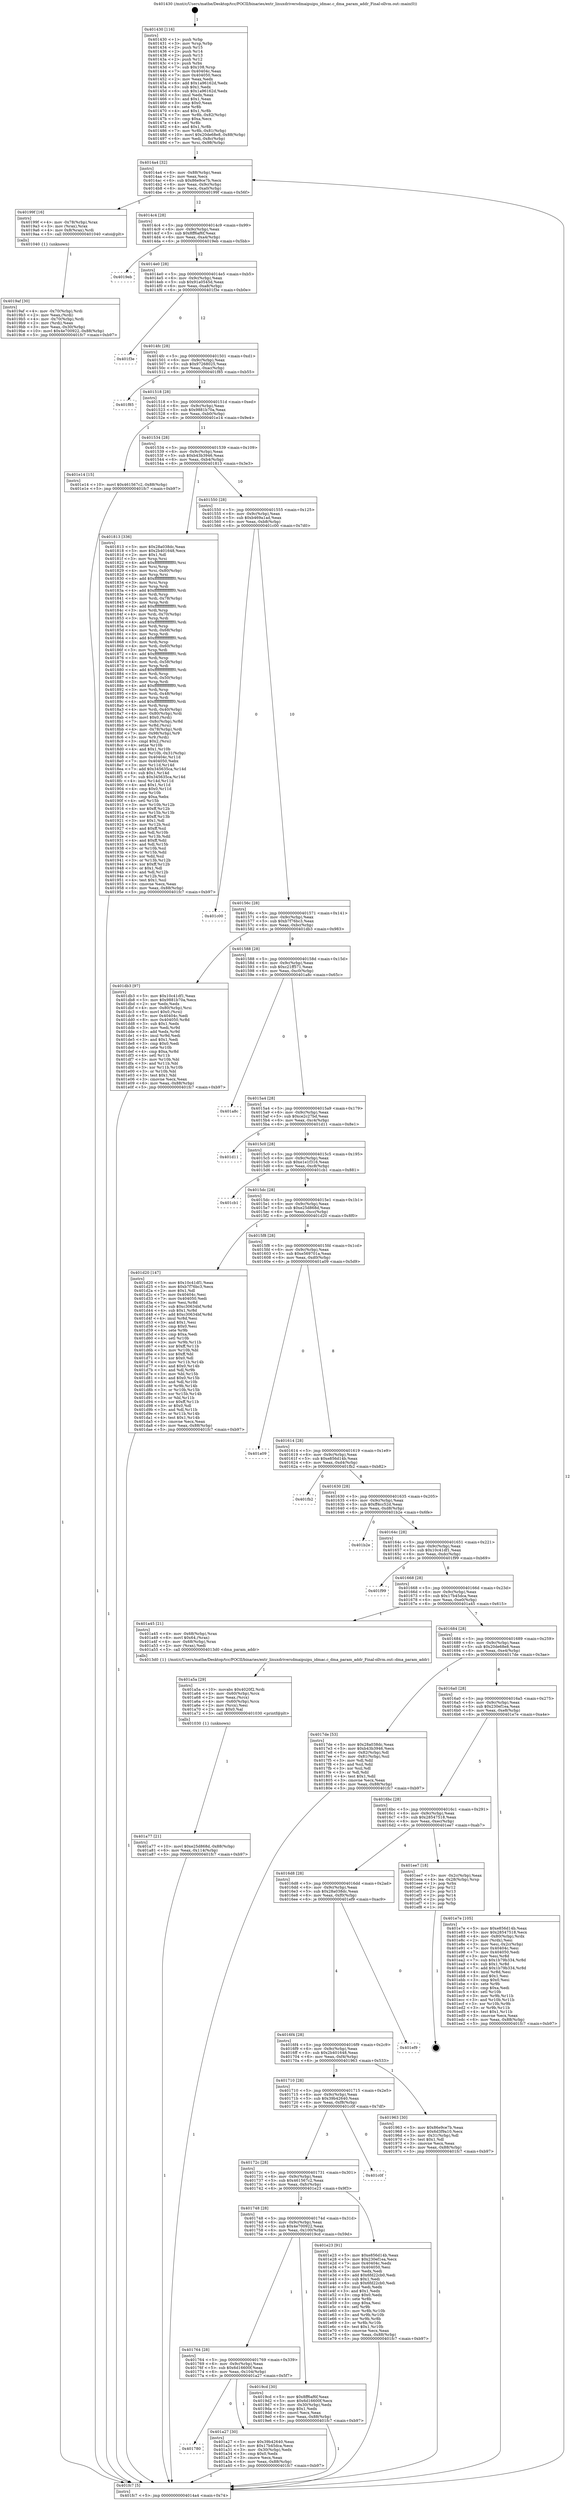 digraph "0x401430" {
  label = "0x401430 (/mnt/c/Users/mathe/Desktop/tcc/POCII/binaries/extr_linuxdriversdmaipuipu_idmac.c_dma_param_addr_Final-ollvm.out::main(0))"
  labelloc = "t"
  node[shape=record]

  Entry [label="",width=0.3,height=0.3,shape=circle,fillcolor=black,style=filled]
  "0x4014a4" [label="{
     0x4014a4 [32]\l
     | [instrs]\l
     &nbsp;&nbsp;0x4014a4 \<+6\>: mov -0x88(%rbp),%eax\l
     &nbsp;&nbsp;0x4014aa \<+2\>: mov %eax,%ecx\l
     &nbsp;&nbsp;0x4014ac \<+6\>: sub $0x86e9ce7b,%ecx\l
     &nbsp;&nbsp;0x4014b2 \<+6\>: mov %eax,-0x9c(%rbp)\l
     &nbsp;&nbsp;0x4014b8 \<+6\>: mov %ecx,-0xa0(%rbp)\l
     &nbsp;&nbsp;0x4014be \<+6\>: je 000000000040199f \<main+0x56f\>\l
  }"]
  "0x40199f" [label="{
     0x40199f [16]\l
     | [instrs]\l
     &nbsp;&nbsp;0x40199f \<+4\>: mov -0x78(%rbp),%rax\l
     &nbsp;&nbsp;0x4019a3 \<+3\>: mov (%rax),%rax\l
     &nbsp;&nbsp;0x4019a6 \<+4\>: mov 0x8(%rax),%rdi\l
     &nbsp;&nbsp;0x4019aa \<+5\>: call 0000000000401040 \<atoi@plt\>\l
     | [calls]\l
     &nbsp;&nbsp;0x401040 \{1\} (unknown)\l
  }"]
  "0x4014c4" [label="{
     0x4014c4 [28]\l
     | [instrs]\l
     &nbsp;&nbsp;0x4014c4 \<+5\>: jmp 00000000004014c9 \<main+0x99\>\l
     &nbsp;&nbsp;0x4014c9 \<+6\>: mov -0x9c(%rbp),%eax\l
     &nbsp;&nbsp;0x4014cf \<+5\>: sub $0x8ff6af6f,%eax\l
     &nbsp;&nbsp;0x4014d4 \<+6\>: mov %eax,-0xa4(%rbp)\l
     &nbsp;&nbsp;0x4014da \<+6\>: je 00000000004019eb \<main+0x5bb\>\l
  }"]
  Exit [label="",width=0.3,height=0.3,shape=circle,fillcolor=black,style=filled,peripheries=2]
  "0x4019eb" [label="{
     0x4019eb\l
  }", style=dashed]
  "0x4014e0" [label="{
     0x4014e0 [28]\l
     | [instrs]\l
     &nbsp;&nbsp;0x4014e0 \<+5\>: jmp 00000000004014e5 \<main+0xb5\>\l
     &nbsp;&nbsp;0x4014e5 \<+6\>: mov -0x9c(%rbp),%eax\l
     &nbsp;&nbsp;0x4014eb \<+5\>: sub $0x91a0545d,%eax\l
     &nbsp;&nbsp;0x4014f0 \<+6\>: mov %eax,-0xa8(%rbp)\l
     &nbsp;&nbsp;0x4014f6 \<+6\>: je 0000000000401f3e \<main+0xb0e\>\l
  }"]
  "0x401a77" [label="{
     0x401a77 [21]\l
     | [instrs]\l
     &nbsp;&nbsp;0x401a77 \<+10\>: movl $0xe25d868d,-0x88(%rbp)\l
     &nbsp;&nbsp;0x401a81 \<+6\>: mov %eax,-0x114(%rbp)\l
     &nbsp;&nbsp;0x401a87 \<+5\>: jmp 0000000000401fc7 \<main+0xb97\>\l
  }"]
  "0x401f3e" [label="{
     0x401f3e\l
  }", style=dashed]
  "0x4014fc" [label="{
     0x4014fc [28]\l
     | [instrs]\l
     &nbsp;&nbsp;0x4014fc \<+5\>: jmp 0000000000401501 \<main+0xd1\>\l
     &nbsp;&nbsp;0x401501 \<+6\>: mov -0x9c(%rbp),%eax\l
     &nbsp;&nbsp;0x401507 \<+5\>: sub $0x97268025,%eax\l
     &nbsp;&nbsp;0x40150c \<+6\>: mov %eax,-0xac(%rbp)\l
     &nbsp;&nbsp;0x401512 \<+6\>: je 0000000000401f85 \<main+0xb55\>\l
  }"]
  "0x401a5a" [label="{
     0x401a5a [29]\l
     | [instrs]\l
     &nbsp;&nbsp;0x401a5a \<+10\>: movabs $0x4020f2,%rdi\l
     &nbsp;&nbsp;0x401a64 \<+4\>: mov -0x60(%rbp),%rcx\l
     &nbsp;&nbsp;0x401a68 \<+2\>: mov %eax,(%rcx)\l
     &nbsp;&nbsp;0x401a6a \<+4\>: mov -0x60(%rbp),%rcx\l
     &nbsp;&nbsp;0x401a6e \<+2\>: mov (%rcx),%esi\l
     &nbsp;&nbsp;0x401a70 \<+2\>: mov $0x0,%al\l
     &nbsp;&nbsp;0x401a72 \<+5\>: call 0000000000401030 \<printf@plt\>\l
     | [calls]\l
     &nbsp;&nbsp;0x401030 \{1\} (unknown)\l
  }"]
  "0x401f85" [label="{
     0x401f85\l
  }", style=dashed]
  "0x401518" [label="{
     0x401518 [28]\l
     | [instrs]\l
     &nbsp;&nbsp;0x401518 \<+5\>: jmp 000000000040151d \<main+0xed\>\l
     &nbsp;&nbsp;0x40151d \<+6\>: mov -0x9c(%rbp),%eax\l
     &nbsp;&nbsp;0x401523 \<+5\>: sub $0x9881b70a,%eax\l
     &nbsp;&nbsp;0x401528 \<+6\>: mov %eax,-0xb0(%rbp)\l
     &nbsp;&nbsp;0x40152e \<+6\>: je 0000000000401e14 \<main+0x9e4\>\l
  }"]
  "0x401780" [label="{
     0x401780\l
  }", style=dashed]
  "0x401e14" [label="{
     0x401e14 [15]\l
     | [instrs]\l
     &nbsp;&nbsp;0x401e14 \<+10\>: movl $0x461567c2,-0x88(%rbp)\l
     &nbsp;&nbsp;0x401e1e \<+5\>: jmp 0000000000401fc7 \<main+0xb97\>\l
  }"]
  "0x401534" [label="{
     0x401534 [28]\l
     | [instrs]\l
     &nbsp;&nbsp;0x401534 \<+5\>: jmp 0000000000401539 \<main+0x109\>\l
     &nbsp;&nbsp;0x401539 \<+6\>: mov -0x9c(%rbp),%eax\l
     &nbsp;&nbsp;0x40153f \<+5\>: sub $0xb43b3946,%eax\l
     &nbsp;&nbsp;0x401544 \<+6\>: mov %eax,-0xb4(%rbp)\l
     &nbsp;&nbsp;0x40154a \<+6\>: je 0000000000401813 \<main+0x3e3\>\l
  }"]
  "0x401a27" [label="{
     0x401a27 [30]\l
     | [instrs]\l
     &nbsp;&nbsp;0x401a27 \<+5\>: mov $0x39b42640,%eax\l
     &nbsp;&nbsp;0x401a2c \<+5\>: mov $0x17b45dca,%ecx\l
     &nbsp;&nbsp;0x401a31 \<+3\>: mov -0x30(%rbp),%edx\l
     &nbsp;&nbsp;0x401a34 \<+3\>: cmp $0x0,%edx\l
     &nbsp;&nbsp;0x401a37 \<+3\>: cmove %ecx,%eax\l
     &nbsp;&nbsp;0x401a3a \<+6\>: mov %eax,-0x88(%rbp)\l
     &nbsp;&nbsp;0x401a40 \<+5\>: jmp 0000000000401fc7 \<main+0xb97\>\l
  }"]
  "0x401813" [label="{
     0x401813 [336]\l
     | [instrs]\l
     &nbsp;&nbsp;0x401813 \<+5\>: mov $0x28a038dc,%eax\l
     &nbsp;&nbsp;0x401818 \<+5\>: mov $0x2b401648,%ecx\l
     &nbsp;&nbsp;0x40181d \<+2\>: mov $0x1,%dl\l
     &nbsp;&nbsp;0x40181f \<+3\>: mov %rsp,%rsi\l
     &nbsp;&nbsp;0x401822 \<+4\>: add $0xfffffffffffffff0,%rsi\l
     &nbsp;&nbsp;0x401826 \<+3\>: mov %rsi,%rsp\l
     &nbsp;&nbsp;0x401829 \<+4\>: mov %rsi,-0x80(%rbp)\l
     &nbsp;&nbsp;0x40182d \<+3\>: mov %rsp,%rsi\l
     &nbsp;&nbsp;0x401830 \<+4\>: add $0xfffffffffffffff0,%rsi\l
     &nbsp;&nbsp;0x401834 \<+3\>: mov %rsi,%rsp\l
     &nbsp;&nbsp;0x401837 \<+3\>: mov %rsp,%rdi\l
     &nbsp;&nbsp;0x40183a \<+4\>: add $0xfffffffffffffff0,%rdi\l
     &nbsp;&nbsp;0x40183e \<+3\>: mov %rdi,%rsp\l
     &nbsp;&nbsp;0x401841 \<+4\>: mov %rdi,-0x78(%rbp)\l
     &nbsp;&nbsp;0x401845 \<+3\>: mov %rsp,%rdi\l
     &nbsp;&nbsp;0x401848 \<+4\>: add $0xfffffffffffffff0,%rdi\l
     &nbsp;&nbsp;0x40184c \<+3\>: mov %rdi,%rsp\l
     &nbsp;&nbsp;0x40184f \<+4\>: mov %rdi,-0x70(%rbp)\l
     &nbsp;&nbsp;0x401853 \<+3\>: mov %rsp,%rdi\l
     &nbsp;&nbsp;0x401856 \<+4\>: add $0xfffffffffffffff0,%rdi\l
     &nbsp;&nbsp;0x40185a \<+3\>: mov %rdi,%rsp\l
     &nbsp;&nbsp;0x40185d \<+4\>: mov %rdi,-0x68(%rbp)\l
     &nbsp;&nbsp;0x401861 \<+3\>: mov %rsp,%rdi\l
     &nbsp;&nbsp;0x401864 \<+4\>: add $0xfffffffffffffff0,%rdi\l
     &nbsp;&nbsp;0x401868 \<+3\>: mov %rdi,%rsp\l
     &nbsp;&nbsp;0x40186b \<+4\>: mov %rdi,-0x60(%rbp)\l
     &nbsp;&nbsp;0x40186f \<+3\>: mov %rsp,%rdi\l
     &nbsp;&nbsp;0x401872 \<+4\>: add $0xfffffffffffffff0,%rdi\l
     &nbsp;&nbsp;0x401876 \<+3\>: mov %rdi,%rsp\l
     &nbsp;&nbsp;0x401879 \<+4\>: mov %rdi,-0x58(%rbp)\l
     &nbsp;&nbsp;0x40187d \<+3\>: mov %rsp,%rdi\l
     &nbsp;&nbsp;0x401880 \<+4\>: add $0xfffffffffffffff0,%rdi\l
     &nbsp;&nbsp;0x401884 \<+3\>: mov %rdi,%rsp\l
     &nbsp;&nbsp;0x401887 \<+4\>: mov %rdi,-0x50(%rbp)\l
     &nbsp;&nbsp;0x40188b \<+3\>: mov %rsp,%rdi\l
     &nbsp;&nbsp;0x40188e \<+4\>: add $0xfffffffffffffff0,%rdi\l
     &nbsp;&nbsp;0x401892 \<+3\>: mov %rdi,%rsp\l
     &nbsp;&nbsp;0x401895 \<+4\>: mov %rdi,-0x48(%rbp)\l
     &nbsp;&nbsp;0x401899 \<+3\>: mov %rsp,%rdi\l
     &nbsp;&nbsp;0x40189c \<+4\>: add $0xfffffffffffffff0,%rdi\l
     &nbsp;&nbsp;0x4018a0 \<+3\>: mov %rdi,%rsp\l
     &nbsp;&nbsp;0x4018a3 \<+4\>: mov %rdi,-0x40(%rbp)\l
     &nbsp;&nbsp;0x4018a7 \<+4\>: mov -0x80(%rbp),%rdi\l
     &nbsp;&nbsp;0x4018ab \<+6\>: movl $0x0,(%rdi)\l
     &nbsp;&nbsp;0x4018b1 \<+7\>: mov -0x8c(%rbp),%r8d\l
     &nbsp;&nbsp;0x4018b8 \<+3\>: mov %r8d,(%rsi)\l
     &nbsp;&nbsp;0x4018bb \<+4\>: mov -0x78(%rbp),%rdi\l
     &nbsp;&nbsp;0x4018bf \<+7\>: mov -0x98(%rbp),%r9\l
     &nbsp;&nbsp;0x4018c6 \<+3\>: mov %r9,(%rdi)\l
     &nbsp;&nbsp;0x4018c9 \<+3\>: cmpl $0x2,(%rsi)\l
     &nbsp;&nbsp;0x4018cc \<+4\>: setne %r10b\l
     &nbsp;&nbsp;0x4018d0 \<+4\>: and $0x1,%r10b\l
     &nbsp;&nbsp;0x4018d4 \<+4\>: mov %r10b,-0x31(%rbp)\l
     &nbsp;&nbsp;0x4018d8 \<+8\>: mov 0x40404c,%r11d\l
     &nbsp;&nbsp;0x4018e0 \<+7\>: mov 0x404050,%ebx\l
     &nbsp;&nbsp;0x4018e7 \<+3\>: mov %r11d,%r14d\l
     &nbsp;&nbsp;0x4018ea \<+7\>: add $0x345635ca,%r14d\l
     &nbsp;&nbsp;0x4018f1 \<+4\>: sub $0x1,%r14d\l
     &nbsp;&nbsp;0x4018f5 \<+7\>: sub $0x345635ca,%r14d\l
     &nbsp;&nbsp;0x4018fc \<+4\>: imul %r14d,%r11d\l
     &nbsp;&nbsp;0x401900 \<+4\>: and $0x1,%r11d\l
     &nbsp;&nbsp;0x401904 \<+4\>: cmp $0x0,%r11d\l
     &nbsp;&nbsp;0x401908 \<+4\>: sete %r10b\l
     &nbsp;&nbsp;0x40190c \<+3\>: cmp $0xa,%ebx\l
     &nbsp;&nbsp;0x40190f \<+4\>: setl %r15b\l
     &nbsp;&nbsp;0x401913 \<+3\>: mov %r10b,%r12b\l
     &nbsp;&nbsp;0x401916 \<+4\>: xor $0xff,%r12b\l
     &nbsp;&nbsp;0x40191a \<+3\>: mov %r15b,%r13b\l
     &nbsp;&nbsp;0x40191d \<+4\>: xor $0xff,%r13b\l
     &nbsp;&nbsp;0x401921 \<+3\>: xor $0x1,%dl\l
     &nbsp;&nbsp;0x401924 \<+3\>: mov %r12b,%sil\l
     &nbsp;&nbsp;0x401927 \<+4\>: and $0xff,%sil\l
     &nbsp;&nbsp;0x40192b \<+3\>: and %dl,%r10b\l
     &nbsp;&nbsp;0x40192e \<+3\>: mov %r13b,%dil\l
     &nbsp;&nbsp;0x401931 \<+4\>: and $0xff,%dil\l
     &nbsp;&nbsp;0x401935 \<+3\>: and %dl,%r15b\l
     &nbsp;&nbsp;0x401938 \<+3\>: or %r10b,%sil\l
     &nbsp;&nbsp;0x40193b \<+3\>: or %r15b,%dil\l
     &nbsp;&nbsp;0x40193e \<+3\>: xor %dil,%sil\l
     &nbsp;&nbsp;0x401941 \<+3\>: or %r13b,%r12b\l
     &nbsp;&nbsp;0x401944 \<+4\>: xor $0xff,%r12b\l
     &nbsp;&nbsp;0x401948 \<+3\>: or $0x1,%dl\l
     &nbsp;&nbsp;0x40194b \<+3\>: and %dl,%r12b\l
     &nbsp;&nbsp;0x40194e \<+3\>: or %r12b,%sil\l
     &nbsp;&nbsp;0x401951 \<+4\>: test $0x1,%sil\l
     &nbsp;&nbsp;0x401955 \<+3\>: cmovne %ecx,%eax\l
     &nbsp;&nbsp;0x401958 \<+6\>: mov %eax,-0x88(%rbp)\l
     &nbsp;&nbsp;0x40195e \<+5\>: jmp 0000000000401fc7 \<main+0xb97\>\l
  }"]
  "0x401550" [label="{
     0x401550 [28]\l
     | [instrs]\l
     &nbsp;&nbsp;0x401550 \<+5\>: jmp 0000000000401555 \<main+0x125\>\l
     &nbsp;&nbsp;0x401555 \<+6\>: mov -0x9c(%rbp),%eax\l
     &nbsp;&nbsp;0x40155b \<+5\>: sub $0xb469a1ad,%eax\l
     &nbsp;&nbsp;0x401560 \<+6\>: mov %eax,-0xb8(%rbp)\l
     &nbsp;&nbsp;0x401566 \<+6\>: je 0000000000401c00 \<main+0x7d0\>\l
  }"]
  "0x401764" [label="{
     0x401764 [28]\l
     | [instrs]\l
     &nbsp;&nbsp;0x401764 \<+5\>: jmp 0000000000401769 \<main+0x339\>\l
     &nbsp;&nbsp;0x401769 \<+6\>: mov -0x9c(%rbp),%eax\l
     &nbsp;&nbsp;0x40176f \<+5\>: sub $0x6d16600f,%eax\l
     &nbsp;&nbsp;0x401774 \<+6\>: mov %eax,-0x104(%rbp)\l
     &nbsp;&nbsp;0x40177a \<+6\>: je 0000000000401a27 \<main+0x5f7\>\l
  }"]
  "0x401c00" [label="{
     0x401c00\l
  }", style=dashed]
  "0x40156c" [label="{
     0x40156c [28]\l
     | [instrs]\l
     &nbsp;&nbsp;0x40156c \<+5\>: jmp 0000000000401571 \<main+0x141\>\l
     &nbsp;&nbsp;0x401571 \<+6\>: mov -0x9c(%rbp),%eax\l
     &nbsp;&nbsp;0x401577 \<+5\>: sub $0xb7f76bc3,%eax\l
     &nbsp;&nbsp;0x40157c \<+6\>: mov %eax,-0xbc(%rbp)\l
     &nbsp;&nbsp;0x401582 \<+6\>: je 0000000000401db3 \<main+0x983\>\l
  }"]
  "0x4019cd" [label="{
     0x4019cd [30]\l
     | [instrs]\l
     &nbsp;&nbsp;0x4019cd \<+5\>: mov $0x8ff6af6f,%eax\l
     &nbsp;&nbsp;0x4019d2 \<+5\>: mov $0x6d16600f,%ecx\l
     &nbsp;&nbsp;0x4019d7 \<+3\>: mov -0x30(%rbp),%edx\l
     &nbsp;&nbsp;0x4019da \<+3\>: cmp $0x1,%edx\l
     &nbsp;&nbsp;0x4019dd \<+3\>: cmovl %ecx,%eax\l
     &nbsp;&nbsp;0x4019e0 \<+6\>: mov %eax,-0x88(%rbp)\l
     &nbsp;&nbsp;0x4019e6 \<+5\>: jmp 0000000000401fc7 \<main+0xb97\>\l
  }"]
  "0x401db3" [label="{
     0x401db3 [97]\l
     | [instrs]\l
     &nbsp;&nbsp;0x401db3 \<+5\>: mov $0x10c41df1,%eax\l
     &nbsp;&nbsp;0x401db8 \<+5\>: mov $0x9881b70a,%ecx\l
     &nbsp;&nbsp;0x401dbd \<+2\>: xor %edx,%edx\l
     &nbsp;&nbsp;0x401dbf \<+4\>: mov -0x80(%rbp),%rsi\l
     &nbsp;&nbsp;0x401dc3 \<+6\>: movl $0x0,(%rsi)\l
     &nbsp;&nbsp;0x401dc9 \<+7\>: mov 0x40404c,%edi\l
     &nbsp;&nbsp;0x401dd0 \<+8\>: mov 0x404050,%r8d\l
     &nbsp;&nbsp;0x401dd8 \<+3\>: sub $0x1,%edx\l
     &nbsp;&nbsp;0x401ddb \<+3\>: mov %edi,%r9d\l
     &nbsp;&nbsp;0x401dde \<+3\>: add %edx,%r9d\l
     &nbsp;&nbsp;0x401de1 \<+4\>: imul %r9d,%edi\l
     &nbsp;&nbsp;0x401de5 \<+3\>: and $0x1,%edi\l
     &nbsp;&nbsp;0x401de8 \<+3\>: cmp $0x0,%edi\l
     &nbsp;&nbsp;0x401deb \<+4\>: sete %r10b\l
     &nbsp;&nbsp;0x401def \<+4\>: cmp $0xa,%r8d\l
     &nbsp;&nbsp;0x401df3 \<+4\>: setl %r11b\l
     &nbsp;&nbsp;0x401df7 \<+3\>: mov %r10b,%bl\l
     &nbsp;&nbsp;0x401dfa \<+3\>: and %r11b,%bl\l
     &nbsp;&nbsp;0x401dfd \<+3\>: xor %r11b,%r10b\l
     &nbsp;&nbsp;0x401e00 \<+3\>: or %r10b,%bl\l
     &nbsp;&nbsp;0x401e03 \<+3\>: test $0x1,%bl\l
     &nbsp;&nbsp;0x401e06 \<+3\>: cmovne %ecx,%eax\l
     &nbsp;&nbsp;0x401e09 \<+6\>: mov %eax,-0x88(%rbp)\l
     &nbsp;&nbsp;0x401e0f \<+5\>: jmp 0000000000401fc7 \<main+0xb97\>\l
  }"]
  "0x401588" [label="{
     0x401588 [28]\l
     | [instrs]\l
     &nbsp;&nbsp;0x401588 \<+5\>: jmp 000000000040158d \<main+0x15d\>\l
     &nbsp;&nbsp;0x40158d \<+6\>: mov -0x9c(%rbp),%eax\l
     &nbsp;&nbsp;0x401593 \<+5\>: sub $0xc21ff571,%eax\l
     &nbsp;&nbsp;0x401598 \<+6\>: mov %eax,-0xc0(%rbp)\l
     &nbsp;&nbsp;0x40159e \<+6\>: je 0000000000401a8c \<main+0x65c\>\l
  }"]
  "0x401748" [label="{
     0x401748 [28]\l
     | [instrs]\l
     &nbsp;&nbsp;0x401748 \<+5\>: jmp 000000000040174d \<main+0x31d\>\l
     &nbsp;&nbsp;0x40174d \<+6\>: mov -0x9c(%rbp),%eax\l
     &nbsp;&nbsp;0x401753 \<+5\>: sub $0x4e700922,%eax\l
     &nbsp;&nbsp;0x401758 \<+6\>: mov %eax,-0x100(%rbp)\l
     &nbsp;&nbsp;0x40175e \<+6\>: je 00000000004019cd \<main+0x59d\>\l
  }"]
  "0x401a8c" [label="{
     0x401a8c\l
  }", style=dashed]
  "0x4015a4" [label="{
     0x4015a4 [28]\l
     | [instrs]\l
     &nbsp;&nbsp;0x4015a4 \<+5\>: jmp 00000000004015a9 \<main+0x179\>\l
     &nbsp;&nbsp;0x4015a9 \<+6\>: mov -0x9c(%rbp),%eax\l
     &nbsp;&nbsp;0x4015af \<+5\>: sub $0xce2c27bd,%eax\l
     &nbsp;&nbsp;0x4015b4 \<+6\>: mov %eax,-0xc4(%rbp)\l
     &nbsp;&nbsp;0x4015ba \<+6\>: je 0000000000401d11 \<main+0x8e1\>\l
  }"]
  "0x401e23" [label="{
     0x401e23 [91]\l
     | [instrs]\l
     &nbsp;&nbsp;0x401e23 \<+5\>: mov $0xe856d14b,%eax\l
     &nbsp;&nbsp;0x401e28 \<+5\>: mov $0x230ef1ea,%ecx\l
     &nbsp;&nbsp;0x401e2d \<+7\>: mov 0x40404c,%edx\l
     &nbsp;&nbsp;0x401e34 \<+7\>: mov 0x404050,%esi\l
     &nbsp;&nbsp;0x401e3b \<+2\>: mov %edx,%edi\l
     &nbsp;&nbsp;0x401e3d \<+6\>: add $0x6fd22cb0,%edi\l
     &nbsp;&nbsp;0x401e43 \<+3\>: sub $0x1,%edi\l
     &nbsp;&nbsp;0x401e46 \<+6\>: sub $0x6fd22cb0,%edi\l
     &nbsp;&nbsp;0x401e4c \<+3\>: imul %edi,%edx\l
     &nbsp;&nbsp;0x401e4f \<+3\>: and $0x1,%edx\l
     &nbsp;&nbsp;0x401e52 \<+3\>: cmp $0x0,%edx\l
     &nbsp;&nbsp;0x401e55 \<+4\>: sete %r8b\l
     &nbsp;&nbsp;0x401e59 \<+3\>: cmp $0xa,%esi\l
     &nbsp;&nbsp;0x401e5c \<+4\>: setl %r9b\l
     &nbsp;&nbsp;0x401e60 \<+3\>: mov %r8b,%r10b\l
     &nbsp;&nbsp;0x401e63 \<+3\>: and %r9b,%r10b\l
     &nbsp;&nbsp;0x401e66 \<+3\>: xor %r9b,%r8b\l
     &nbsp;&nbsp;0x401e69 \<+3\>: or %r8b,%r10b\l
     &nbsp;&nbsp;0x401e6c \<+4\>: test $0x1,%r10b\l
     &nbsp;&nbsp;0x401e70 \<+3\>: cmovne %ecx,%eax\l
     &nbsp;&nbsp;0x401e73 \<+6\>: mov %eax,-0x88(%rbp)\l
     &nbsp;&nbsp;0x401e79 \<+5\>: jmp 0000000000401fc7 \<main+0xb97\>\l
  }"]
  "0x401d11" [label="{
     0x401d11\l
  }", style=dashed]
  "0x4015c0" [label="{
     0x4015c0 [28]\l
     | [instrs]\l
     &nbsp;&nbsp;0x4015c0 \<+5\>: jmp 00000000004015c5 \<main+0x195\>\l
     &nbsp;&nbsp;0x4015c5 \<+6\>: mov -0x9c(%rbp),%eax\l
     &nbsp;&nbsp;0x4015cb \<+5\>: sub $0xe1e1f316,%eax\l
     &nbsp;&nbsp;0x4015d0 \<+6\>: mov %eax,-0xc8(%rbp)\l
     &nbsp;&nbsp;0x4015d6 \<+6\>: je 0000000000401cb1 \<main+0x881\>\l
  }"]
  "0x40172c" [label="{
     0x40172c [28]\l
     | [instrs]\l
     &nbsp;&nbsp;0x40172c \<+5\>: jmp 0000000000401731 \<main+0x301\>\l
     &nbsp;&nbsp;0x401731 \<+6\>: mov -0x9c(%rbp),%eax\l
     &nbsp;&nbsp;0x401737 \<+5\>: sub $0x461567c2,%eax\l
     &nbsp;&nbsp;0x40173c \<+6\>: mov %eax,-0xfc(%rbp)\l
     &nbsp;&nbsp;0x401742 \<+6\>: je 0000000000401e23 \<main+0x9f3\>\l
  }"]
  "0x401cb1" [label="{
     0x401cb1\l
  }", style=dashed]
  "0x4015dc" [label="{
     0x4015dc [28]\l
     | [instrs]\l
     &nbsp;&nbsp;0x4015dc \<+5\>: jmp 00000000004015e1 \<main+0x1b1\>\l
     &nbsp;&nbsp;0x4015e1 \<+6\>: mov -0x9c(%rbp),%eax\l
     &nbsp;&nbsp;0x4015e7 \<+5\>: sub $0xe25d868d,%eax\l
     &nbsp;&nbsp;0x4015ec \<+6\>: mov %eax,-0xcc(%rbp)\l
     &nbsp;&nbsp;0x4015f2 \<+6\>: je 0000000000401d20 \<main+0x8f0\>\l
  }"]
  "0x401c0f" [label="{
     0x401c0f\l
  }", style=dashed]
  "0x401d20" [label="{
     0x401d20 [147]\l
     | [instrs]\l
     &nbsp;&nbsp;0x401d20 \<+5\>: mov $0x10c41df1,%eax\l
     &nbsp;&nbsp;0x401d25 \<+5\>: mov $0xb7f76bc3,%ecx\l
     &nbsp;&nbsp;0x401d2a \<+2\>: mov $0x1,%dl\l
     &nbsp;&nbsp;0x401d2c \<+7\>: mov 0x40404c,%esi\l
     &nbsp;&nbsp;0x401d33 \<+7\>: mov 0x404050,%edi\l
     &nbsp;&nbsp;0x401d3a \<+3\>: mov %esi,%r8d\l
     &nbsp;&nbsp;0x401d3d \<+7\>: sub $0xc30634bf,%r8d\l
     &nbsp;&nbsp;0x401d44 \<+4\>: sub $0x1,%r8d\l
     &nbsp;&nbsp;0x401d48 \<+7\>: add $0xc30634bf,%r8d\l
     &nbsp;&nbsp;0x401d4f \<+4\>: imul %r8d,%esi\l
     &nbsp;&nbsp;0x401d53 \<+3\>: and $0x1,%esi\l
     &nbsp;&nbsp;0x401d56 \<+3\>: cmp $0x0,%esi\l
     &nbsp;&nbsp;0x401d59 \<+4\>: sete %r9b\l
     &nbsp;&nbsp;0x401d5d \<+3\>: cmp $0xa,%edi\l
     &nbsp;&nbsp;0x401d60 \<+4\>: setl %r10b\l
     &nbsp;&nbsp;0x401d64 \<+3\>: mov %r9b,%r11b\l
     &nbsp;&nbsp;0x401d67 \<+4\>: xor $0xff,%r11b\l
     &nbsp;&nbsp;0x401d6b \<+3\>: mov %r10b,%bl\l
     &nbsp;&nbsp;0x401d6e \<+3\>: xor $0xff,%bl\l
     &nbsp;&nbsp;0x401d71 \<+3\>: xor $0x0,%dl\l
     &nbsp;&nbsp;0x401d74 \<+3\>: mov %r11b,%r14b\l
     &nbsp;&nbsp;0x401d77 \<+4\>: and $0x0,%r14b\l
     &nbsp;&nbsp;0x401d7b \<+3\>: and %dl,%r9b\l
     &nbsp;&nbsp;0x401d7e \<+3\>: mov %bl,%r15b\l
     &nbsp;&nbsp;0x401d81 \<+4\>: and $0x0,%r15b\l
     &nbsp;&nbsp;0x401d85 \<+3\>: and %dl,%r10b\l
     &nbsp;&nbsp;0x401d88 \<+3\>: or %r9b,%r14b\l
     &nbsp;&nbsp;0x401d8b \<+3\>: or %r10b,%r15b\l
     &nbsp;&nbsp;0x401d8e \<+3\>: xor %r15b,%r14b\l
     &nbsp;&nbsp;0x401d91 \<+3\>: or %bl,%r11b\l
     &nbsp;&nbsp;0x401d94 \<+4\>: xor $0xff,%r11b\l
     &nbsp;&nbsp;0x401d98 \<+3\>: or $0x0,%dl\l
     &nbsp;&nbsp;0x401d9b \<+3\>: and %dl,%r11b\l
     &nbsp;&nbsp;0x401d9e \<+3\>: or %r11b,%r14b\l
     &nbsp;&nbsp;0x401da1 \<+4\>: test $0x1,%r14b\l
     &nbsp;&nbsp;0x401da5 \<+3\>: cmovne %ecx,%eax\l
     &nbsp;&nbsp;0x401da8 \<+6\>: mov %eax,-0x88(%rbp)\l
     &nbsp;&nbsp;0x401dae \<+5\>: jmp 0000000000401fc7 \<main+0xb97\>\l
  }"]
  "0x4015f8" [label="{
     0x4015f8 [28]\l
     | [instrs]\l
     &nbsp;&nbsp;0x4015f8 \<+5\>: jmp 00000000004015fd \<main+0x1cd\>\l
     &nbsp;&nbsp;0x4015fd \<+6\>: mov -0x9c(%rbp),%eax\l
     &nbsp;&nbsp;0x401603 \<+5\>: sub $0xe569701a,%eax\l
     &nbsp;&nbsp;0x401608 \<+6\>: mov %eax,-0xd0(%rbp)\l
     &nbsp;&nbsp;0x40160e \<+6\>: je 0000000000401a09 \<main+0x5d9\>\l
  }"]
  "0x4019af" [label="{
     0x4019af [30]\l
     | [instrs]\l
     &nbsp;&nbsp;0x4019af \<+4\>: mov -0x70(%rbp),%rdi\l
     &nbsp;&nbsp;0x4019b3 \<+2\>: mov %eax,(%rdi)\l
     &nbsp;&nbsp;0x4019b5 \<+4\>: mov -0x70(%rbp),%rdi\l
     &nbsp;&nbsp;0x4019b9 \<+2\>: mov (%rdi),%eax\l
     &nbsp;&nbsp;0x4019bb \<+3\>: mov %eax,-0x30(%rbp)\l
     &nbsp;&nbsp;0x4019be \<+10\>: movl $0x4e700922,-0x88(%rbp)\l
     &nbsp;&nbsp;0x4019c8 \<+5\>: jmp 0000000000401fc7 \<main+0xb97\>\l
  }"]
  "0x401a09" [label="{
     0x401a09\l
  }", style=dashed]
  "0x401614" [label="{
     0x401614 [28]\l
     | [instrs]\l
     &nbsp;&nbsp;0x401614 \<+5\>: jmp 0000000000401619 \<main+0x1e9\>\l
     &nbsp;&nbsp;0x401619 \<+6\>: mov -0x9c(%rbp),%eax\l
     &nbsp;&nbsp;0x40161f \<+5\>: sub $0xe856d14b,%eax\l
     &nbsp;&nbsp;0x401624 \<+6\>: mov %eax,-0xd4(%rbp)\l
     &nbsp;&nbsp;0x40162a \<+6\>: je 0000000000401fb2 \<main+0xb82\>\l
  }"]
  "0x401710" [label="{
     0x401710 [28]\l
     | [instrs]\l
     &nbsp;&nbsp;0x401710 \<+5\>: jmp 0000000000401715 \<main+0x2e5\>\l
     &nbsp;&nbsp;0x401715 \<+6\>: mov -0x9c(%rbp),%eax\l
     &nbsp;&nbsp;0x40171b \<+5\>: sub $0x39b42640,%eax\l
     &nbsp;&nbsp;0x401720 \<+6\>: mov %eax,-0xf8(%rbp)\l
     &nbsp;&nbsp;0x401726 \<+6\>: je 0000000000401c0f \<main+0x7df\>\l
  }"]
  "0x401fb2" [label="{
     0x401fb2\l
  }", style=dashed]
  "0x401630" [label="{
     0x401630 [28]\l
     | [instrs]\l
     &nbsp;&nbsp;0x401630 \<+5\>: jmp 0000000000401635 \<main+0x205\>\l
     &nbsp;&nbsp;0x401635 \<+6\>: mov -0x9c(%rbp),%eax\l
     &nbsp;&nbsp;0x40163b \<+5\>: sub $0xff4cc52d,%eax\l
     &nbsp;&nbsp;0x401640 \<+6\>: mov %eax,-0xd8(%rbp)\l
     &nbsp;&nbsp;0x401646 \<+6\>: je 0000000000401b2e \<main+0x6fe\>\l
  }"]
  "0x401963" [label="{
     0x401963 [30]\l
     | [instrs]\l
     &nbsp;&nbsp;0x401963 \<+5\>: mov $0x86e9ce7b,%eax\l
     &nbsp;&nbsp;0x401968 \<+5\>: mov $0x6d3f9a10,%ecx\l
     &nbsp;&nbsp;0x40196d \<+3\>: mov -0x31(%rbp),%dl\l
     &nbsp;&nbsp;0x401970 \<+3\>: test $0x1,%dl\l
     &nbsp;&nbsp;0x401973 \<+3\>: cmovne %ecx,%eax\l
     &nbsp;&nbsp;0x401976 \<+6\>: mov %eax,-0x88(%rbp)\l
     &nbsp;&nbsp;0x40197c \<+5\>: jmp 0000000000401fc7 \<main+0xb97\>\l
  }"]
  "0x401b2e" [label="{
     0x401b2e\l
  }", style=dashed]
  "0x40164c" [label="{
     0x40164c [28]\l
     | [instrs]\l
     &nbsp;&nbsp;0x40164c \<+5\>: jmp 0000000000401651 \<main+0x221\>\l
     &nbsp;&nbsp;0x401651 \<+6\>: mov -0x9c(%rbp),%eax\l
     &nbsp;&nbsp;0x401657 \<+5\>: sub $0x10c41df1,%eax\l
     &nbsp;&nbsp;0x40165c \<+6\>: mov %eax,-0xdc(%rbp)\l
     &nbsp;&nbsp;0x401662 \<+6\>: je 0000000000401f99 \<main+0xb69\>\l
  }"]
  "0x4016f4" [label="{
     0x4016f4 [28]\l
     | [instrs]\l
     &nbsp;&nbsp;0x4016f4 \<+5\>: jmp 00000000004016f9 \<main+0x2c9\>\l
     &nbsp;&nbsp;0x4016f9 \<+6\>: mov -0x9c(%rbp),%eax\l
     &nbsp;&nbsp;0x4016ff \<+5\>: sub $0x2b401648,%eax\l
     &nbsp;&nbsp;0x401704 \<+6\>: mov %eax,-0xf4(%rbp)\l
     &nbsp;&nbsp;0x40170a \<+6\>: je 0000000000401963 \<main+0x533\>\l
  }"]
  "0x401f99" [label="{
     0x401f99\l
  }", style=dashed]
  "0x401668" [label="{
     0x401668 [28]\l
     | [instrs]\l
     &nbsp;&nbsp;0x401668 \<+5\>: jmp 000000000040166d \<main+0x23d\>\l
     &nbsp;&nbsp;0x40166d \<+6\>: mov -0x9c(%rbp),%eax\l
     &nbsp;&nbsp;0x401673 \<+5\>: sub $0x17b45dca,%eax\l
     &nbsp;&nbsp;0x401678 \<+6\>: mov %eax,-0xe0(%rbp)\l
     &nbsp;&nbsp;0x40167e \<+6\>: je 0000000000401a45 \<main+0x615\>\l
  }"]
  "0x401ef9" [label="{
     0x401ef9\l
  }", style=dashed]
  "0x401a45" [label="{
     0x401a45 [21]\l
     | [instrs]\l
     &nbsp;&nbsp;0x401a45 \<+4\>: mov -0x68(%rbp),%rax\l
     &nbsp;&nbsp;0x401a49 \<+6\>: movl $0x64,(%rax)\l
     &nbsp;&nbsp;0x401a4f \<+4\>: mov -0x68(%rbp),%rax\l
     &nbsp;&nbsp;0x401a53 \<+2\>: mov (%rax),%edi\l
     &nbsp;&nbsp;0x401a55 \<+5\>: call 00000000004013d0 \<dma_param_addr\>\l
     | [calls]\l
     &nbsp;&nbsp;0x4013d0 \{1\} (/mnt/c/Users/mathe/Desktop/tcc/POCII/binaries/extr_linuxdriversdmaipuipu_idmac.c_dma_param_addr_Final-ollvm.out::dma_param_addr)\l
  }"]
  "0x401684" [label="{
     0x401684 [28]\l
     | [instrs]\l
     &nbsp;&nbsp;0x401684 \<+5\>: jmp 0000000000401689 \<main+0x259\>\l
     &nbsp;&nbsp;0x401689 \<+6\>: mov -0x9c(%rbp),%eax\l
     &nbsp;&nbsp;0x40168f \<+5\>: sub $0x20de68e8,%eax\l
     &nbsp;&nbsp;0x401694 \<+6\>: mov %eax,-0xe4(%rbp)\l
     &nbsp;&nbsp;0x40169a \<+6\>: je 00000000004017de \<main+0x3ae\>\l
  }"]
  "0x4016d8" [label="{
     0x4016d8 [28]\l
     | [instrs]\l
     &nbsp;&nbsp;0x4016d8 \<+5\>: jmp 00000000004016dd \<main+0x2ad\>\l
     &nbsp;&nbsp;0x4016dd \<+6\>: mov -0x9c(%rbp),%eax\l
     &nbsp;&nbsp;0x4016e3 \<+5\>: sub $0x28a038dc,%eax\l
     &nbsp;&nbsp;0x4016e8 \<+6\>: mov %eax,-0xf0(%rbp)\l
     &nbsp;&nbsp;0x4016ee \<+6\>: je 0000000000401ef9 \<main+0xac9\>\l
  }"]
  "0x4017de" [label="{
     0x4017de [53]\l
     | [instrs]\l
     &nbsp;&nbsp;0x4017de \<+5\>: mov $0x28a038dc,%eax\l
     &nbsp;&nbsp;0x4017e3 \<+5\>: mov $0xb43b3946,%ecx\l
     &nbsp;&nbsp;0x4017e8 \<+6\>: mov -0x82(%rbp),%dl\l
     &nbsp;&nbsp;0x4017ee \<+7\>: mov -0x81(%rbp),%sil\l
     &nbsp;&nbsp;0x4017f5 \<+3\>: mov %dl,%dil\l
     &nbsp;&nbsp;0x4017f8 \<+3\>: and %sil,%dil\l
     &nbsp;&nbsp;0x4017fb \<+3\>: xor %sil,%dl\l
     &nbsp;&nbsp;0x4017fe \<+3\>: or %dl,%dil\l
     &nbsp;&nbsp;0x401801 \<+4\>: test $0x1,%dil\l
     &nbsp;&nbsp;0x401805 \<+3\>: cmovne %ecx,%eax\l
     &nbsp;&nbsp;0x401808 \<+6\>: mov %eax,-0x88(%rbp)\l
     &nbsp;&nbsp;0x40180e \<+5\>: jmp 0000000000401fc7 \<main+0xb97\>\l
  }"]
  "0x4016a0" [label="{
     0x4016a0 [28]\l
     | [instrs]\l
     &nbsp;&nbsp;0x4016a0 \<+5\>: jmp 00000000004016a5 \<main+0x275\>\l
     &nbsp;&nbsp;0x4016a5 \<+6\>: mov -0x9c(%rbp),%eax\l
     &nbsp;&nbsp;0x4016ab \<+5\>: sub $0x230ef1ea,%eax\l
     &nbsp;&nbsp;0x4016b0 \<+6\>: mov %eax,-0xe8(%rbp)\l
     &nbsp;&nbsp;0x4016b6 \<+6\>: je 0000000000401e7e \<main+0xa4e\>\l
  }"]
  "0x401fc7" [label="{
     0x401fc7 [5]\l
     | [instrs]\l
     &nbsp;&nbsp;0x401fc7 \<+5\>: jmp 00000000004014a4 \<main+0x74\>\l
  }"]
  "0x401430" [label="{
     0x401430 [116]\l
     | [instrs]\l
     &nbsp;&nbsp;0x401430 \<+1\>: push %rbp\l
     &nbsp;&nbsp;0x401431 \<+3\>: mov %rsp,%rbp\l
     &nbsp;&nbsp;0x401434 \<+2\>: push %r15\l
     &nbsp;&nbsp;0x401436 \<+2\>: push %r14\l
     &nbsp;&nbsp;0x401438 \<+2\>: push %r13\l
     &nbsp;&nbsp;0x40143a \<+2\>: push %r12\l
     &nbsp;&nbsp;0x40143c \<+1\>: push %rbx\l
     &nbsp;&nbsp;0x40143d \<+7\>: sub $0x108,%rsp\l
     &nbsp;&nbsp;0x401444 \<+7\>: mov 0x40404c,%eax\l
     &nbsp;&nbsp;0x40144b \<+7\>: mov 0x404050,%ecx\l
     &nbsp;&nbsp;0x401452 \<+2\>: mov %eax,%edx\l
     &nbsp;&nbsp;0x401454 \<+6\>: add $0x1a96162d,%edx\l
     &nbsp;&nbsp;0x40145a \<+3\>: sub $0x1,%edx\l
     &nbsp;&nbsp;0x40145d \<+6\>: sub $0x1a96162d,%edx\l
     &nbsp;&nbsp;0x401463 \<+3\>: imul %edx,%eax\l
     &nbsp;&nbsp;0x401466 \<+3\>: and $0x1,%eax\l
     &nbsp;&nbsp;0x401469 \<+3\>: cmp $0x0,%eax\l
     &nbsp;&nbsp;0x40146c \<+4\>: sete %r8b\l
     &nbsp;&nbsp;0x401470 \<+4\>: and $0x1,%r8b\l
     &nbsp;&nbsp;0x401474 \<+7\>: mov %r8b,-0x82(%rbp)\l
     &nbsp;&nbsp;0x40147b \<+3\>: cmp $0xa,%ecx\l
     &nbsp;&nbsp;0x40147e \<+4\>: setl %r8b\l
     &nbsp;&nbsp;0x401482 \<+4\>: and $0x1,%r8b\l
     &nbsp;&nbsp;0x401486 \<+7\>: mov %r8b,-0x81(%rbp)\l
     &nbsp;&nbsp;0x40148d \<+10\>: movl $0x20de68e8,-0x88(%rbp)\l
     &nbsp;&nbsp;0x401497 \<+6\>: mov %edi,-0x8c(%rbp)\l
     &nbsp;&nbsp;0x40149d \<+7\>: mov %rsi,-0x98(%rbp)\l
  }"]
  "0x401ee7" [label="{
     0x401ee7 [18]\l
     | [instrs]\l
     &nbsp;&nbsp;0x401ee7 \<+3\>: mov -0x2c(%rbp),%eax\l
     &nbsp;&nbsp;0x401eea \<+4\>: lea -0x28(%rbp),%rsp\l
     &nbsp;&nbsp;0x401eee \<+1\>: pop %rbx\l
     &nbsp;&nbsp;0x401eef \<+2\>: pop %r12\l
     &nbsp;&nbsp;0x401ef1 \<+2\>: pop %r13\l
     &nbsp;&nbsp;0x401ef3 \<+2\>: pop %r14\l
     &nbsp;&nbsp;0x401ef5 \<+2\>: pop %r15\l
     &nbsp;&nbsp;0x401ef7 \<+1\>: pop %rbp\l
     &nbsp;&nbsp;0x401ef8 \<+1\>: ret\l
  }"]
  "0x4016bc" [label="{
     0x4016bc [28]\l
     | [instrs]\l
     &nbsp;&nbsp;0x4016bc \<+5\>: jmp 00000000004016c1 \<main+0x291\>\l
     &nbsp;&nbsp;0x4016c1 \<+6\>: mov -0x9c(%rbp),%eax\l
     &nbsp;&nbsp;0x4016c7 \<+5\>: sub $0x28547518,%eax\l
     &nbsp;&nbsp;0x4016cc \<+6\>: mov %eax,-0xec(%rbp)\l
     &nbsp;&nbsp;0x4016d2 \<+6\>: je 0000000000401ee7 \<main+0xab7\>\l
  }"]
  "0x401e7e" [label="{
     0x401e7e [105]\l
     | [instrs]\l
     &nbsp;&nbsp;0x401e7e \<+5\>: mov $0xe856d14b,%eax\l
     &nbsp;&nbsp;0x401e83 \<+5\>: mov $0x28547518,%ecx\l
     &nbsp;&nbsp;0x401e88 \<+4\>: mov -0x80(%rbp),%rdx\l
     &nbsp;&nbsp;0x401e8c \<+2\>: mov (%rdx),%esi\l
     &nbsp;&nbsp;0x401e8e \<+3\>: mov %esi,-0x2c(%rbp)\l
     &nbsp;&nbsp;0x401e91 \<+7\>: mov 0x40404c,%esi\l
     &nbsp;&nbsp;0x401e98 \<+7\>: mov 0x404050,%edi\l
     &nbsp;&nbsp;0x401e9f \<+3\>: mov %esi,%r8d\l
     &nbsp;&nbsp;0x401ea2 \<+7\>: sub $0x1b79b334,%r8d\l
     &nbsp;&nbsp;0x401ea9 \<+4\>: sub $0x1,%r8d\l
     &nbsp;&nbsp;0x401ead \<+7\>: add $0x1b79b334,%r8d\l
     &nbsp;&nbsp;0x401eb4 \<+4\>: imul %r8d,%esi\l
     &nbsp;&nbsp;0x401eb8 \<+3\>: and $0x1,%esi\l
     &nbsp;&nbsp;0x401ebb \<+3\>: cmp $0x0,%esi\l
     &nbsp;&nbsp;0x401ebe \<+4\>: sete %r9b\l
     &nbsp;&nbsp;0x401ec2 \<+3\>: cmp $0xa,%edi\l
     &nbsp;&nbsp;0x401ec5 \<+4\>: setl %r10b\l
     &nbsp;&nbsp;0x401ec9 \<+3\>: mov %r9b,%r11b\l
     &nbsp;&nbsp;0x401ecc \<+3\>: and %r10b,%r11b\l
     &nbsp;&nbsp;0x401ecf \<+3\>: xor %r10b,%r9b\l
     &nbsp;&nbsp;0x401ed2 \<+3\>: or %r9b,%r11b\l
     &nbsp;&nbsp;0x401ed5 \<+4\>: test $0x1,%r11b\l
     &nbsp;&nbsp;0x401ed9 \<+3\>: cmovne %ecx,%eax\l
     &nbsp;&nbsp;0x401edc \<+6\>: mov %eax,-0x88(%rbp)\l
     &nbsp;&nbsp;0x401ee2 \<+5\>: jmp 0000000000401fc7 \<main+0xb97\>\l
  }"]
  Entry -> "0x401430" [label=" 1"]
  "0x4014a4" -> "0x40199f" [label=" 1"]
  "0x4014a4" -> "0x4014c4" [label=" 12"]
  "0x401ee7" -> Exit [label=" 1"]
  "0x4014c4" -> "0x4019eb" [label=" 0"]
  "0x4014c4" -> "0x4014e0" [label=" 12"]
  "0x401e7e" -> "0x401fc7" [label=" 1"]
  "0x4014e0" -> "0x401f3e" [label=" 0"]
  "0x4014e0" -> "0x4014fc" [label=" 12"]
  "0x401e23" -> "0x401fc7" [label=" 1"]
  "0x4014fc" -> "0x401f85" [label=" 0"]
  "0x4014fc" -> "0x401518" [label=" 12"]
  "0x401e14" -> "0x401fc7" [label=" 1"]
  "0x401518" -> "0x401e14" [label=" 1"]
  "0x401518" -> "0x401534" [label=" 11"]
  "0x401db3" -> "0x401fc7" [label=" 1"]
  "0x401534" -> "0x401813" [label=" 1"]
  "0x401534" -> "0x401550" [label=" 10"]
  "0x401d20" -> "0x401fc7" [label=" 1"]
  "0x401550" -> "0x401c00" [label=" 0"]
  "0x401550" -> "0x40156c" [label=" 10"]
  "0x401a5a" -> "0x401a77" [label=" 1"]
  "0x40156c" -> "0x401db3" [label=" 1"]
  "0x40156c" -> "0x401588" [label=" 9"]
  "0x401a45" -> "0x401a5a" [label=" 1"]
  "0x401588" -> "0x401a8c" [label=" 0"]
  "0x401588" -> "0x4015a4" [label=" 9"]
  "0x401764" -> "0x401780" [label=" 0"]
  "0x4015a4" -> "0x401d11" [label=" 0"]
  "0x4015a4" -> "0x4015c0" [label=" 9"]
  "0x401764" -> "0x401a27" [label=" 1"]
  "0x4015c0" -> "0x401cb1" [label=" 0"]
  "0x4015c0" -> "0x4015dc" [label=" 9"]
  "0x4019cd" -> "0x401fc7" [label=" 1"]
  "0x4015dc" -> "0x401d20" [label=" 1"]
  "0x4015dc" -> "0x4015f8" [label=" 8"]
  "0x401748" -> "0x401764" [label=" 1"]
  "0x4015f8" -> "0x401a09" [label=" 0"]
  "0x4015f8" -> "0x401614" [label=" 8"]
  "0x401a27" -> "0x401fc7" [label=" 1"]
  "0x401614" -> "0x401fb2" [label=" 0"]
  "0x401614" -> "0x401630" [label=" 8"]
  "0x40172c" -> "0x401748" [label=" 2"]
  "0x401630" -> "0x401b2e" [label=" 0"]
  "0x401630" -> "0x40164c" [label=" 8"]
  "0x40172c" -> "0x401e23" [label=" 1"]
  "0x40164c" -> "0x401f99" [label=" 0"]
  "0x40164c" -> "0x401668" [label=" 8"]
  "0x401710" -> "0x40172c" [label=" 3"]
  "0x401668" -> "0x401a45" [label=" 1"]
  "0x401668" -> "0x401684" [label=" 7"]
  "0x401710" -> "0x401c0f" [label=" 0"]
  "0x401684" -> "0x4017de" [label=" 1"]
  "0x401684" -> "0x4016a0" [label=" 6"]
  "0x4017de" -> "0x401fc7" [label=" 1"]
  "0x401430" -> "0x4014a4" [label=" 1"]
  "0x401fc7" -> "0x4014a4" [label=" 12"]
  "0x4019af" -> "0x401fc7" [label=" 1"]
  "0x401813" -> "0x401fc7" [label=" 1"]
  "0x40199f" -> "0x4019af" [label=" 1"]
  "0x4016a0" -> "0x401e7e" [label=" 1"]
  "0x4016a0" -> "0x4016bc" [label=" 5"]
  "0x401963" -> "0x401fc7" [label=" 1"]
  "0x4016bc" -> "0x401ee7" [label=" 1"]
  "0x4016bc" -> "0x4016d8" [label=" 4"]
  "0x401748" -> "0x4019cd" [label=" 1"]
  "0x4016d8" -> "0x401ef9" [label=" 0"]
  "0x4016d8" -> "0x4016f4" [label=" 4"]
  "0x401a77" -> "0x401fc7" [label=" 1"]
  "0x4016f4" -> "0x401963" [label=" 1"]
  "0x4016f4" -> "0x401710" [label=" 3"]
}
